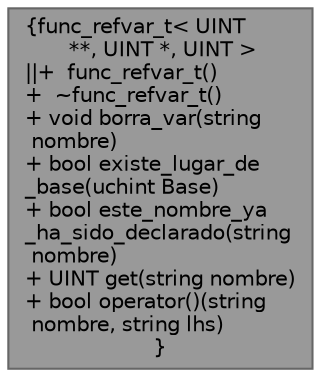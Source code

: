 digraph "func_refvar_t&lt; UINT **, UINT *, UINT &gt;"
{
 // INTERACTIVE_SVG=YES
 // LATEX_PDF_SIZE
  bgcolor="transparent";
  edge [fontname=Helvetica,fontsize=10,labelfontname=Helvetica,labelfontsize=10];
  node [fontname=Helvetica,fontsize=10,shape=box,height=0.2,width=0.4];
  Node1 [label="{func_refvar_t\< UINT\l **, UINT *, UINT \>\n||+  func_refvar_t()\l+  ~func_refvar_t()\l+ void borra_var(string\l nombre)\l+ bool existe_lugar_de\l_base(uchint Base)\l+ bool este_nombre_ya\l_ha_sido_declarado(string\l nombre)\l+ UINT get(string nombre)\l+ bool operator()(string\l nombre, string lhs)\l}",height=0.2,width=0.4,color="gray40", fillcolor="grey60", style="filled", fontcolor="black",tooltip=" "];
}
